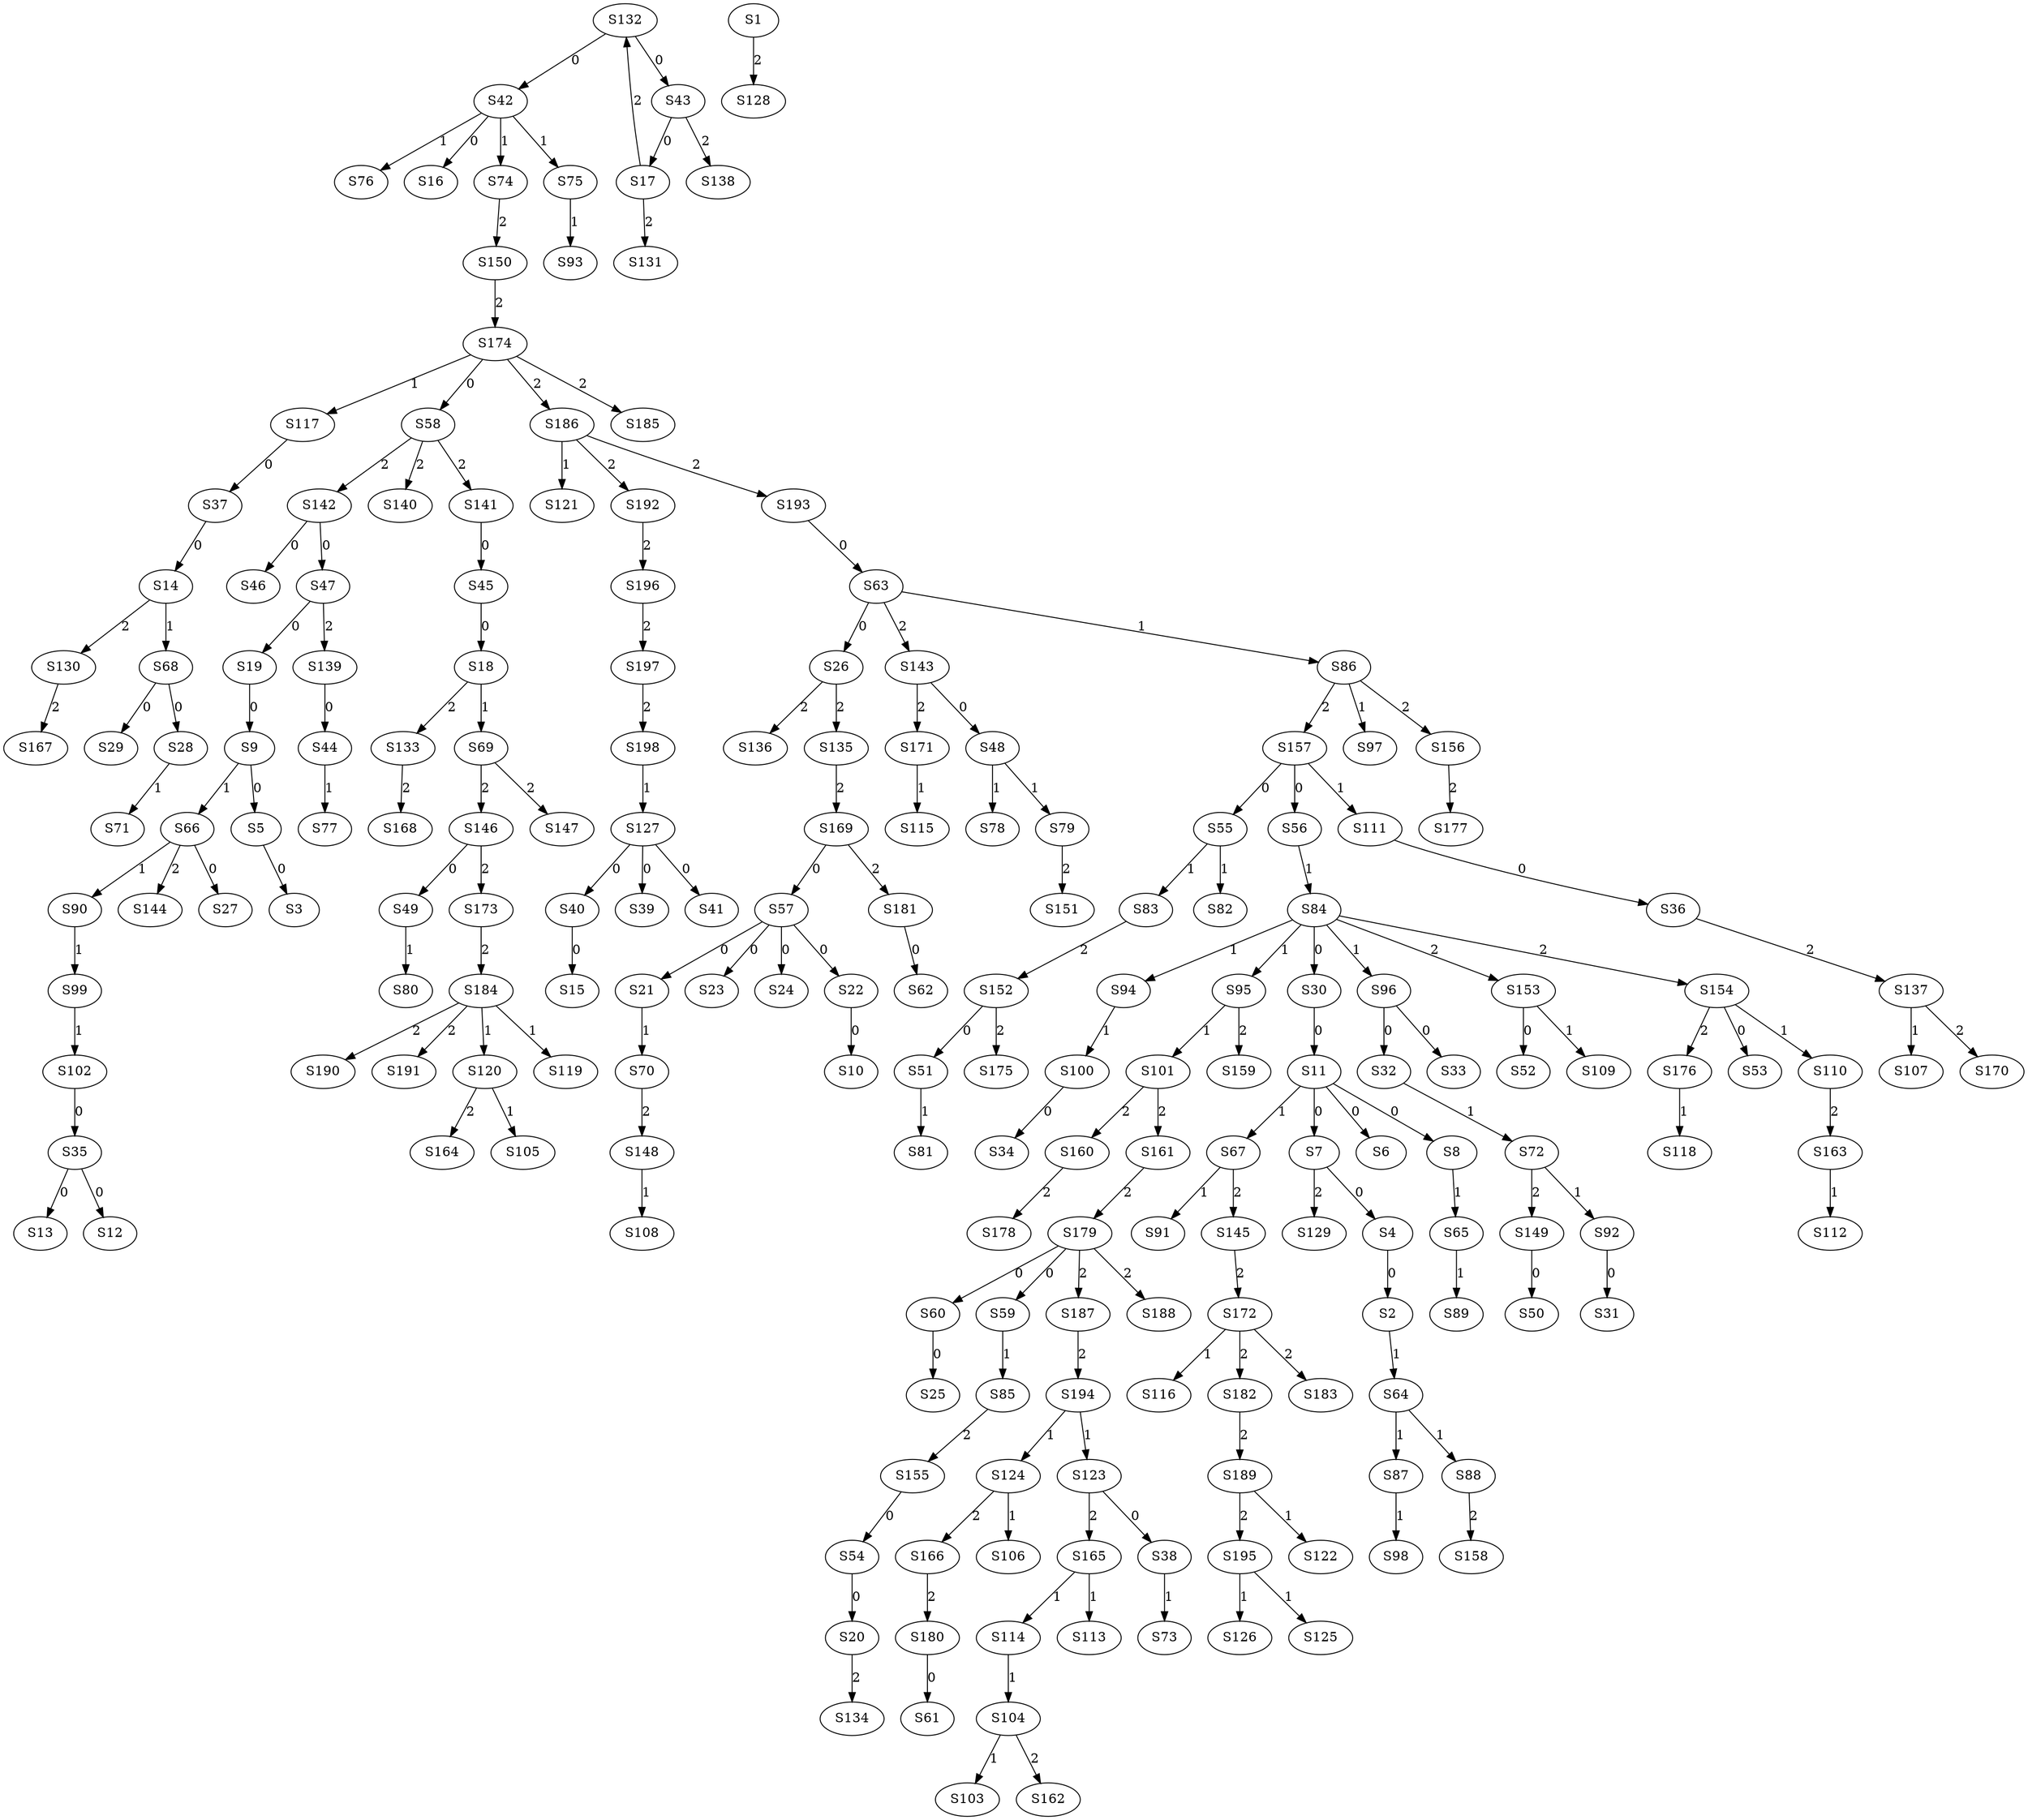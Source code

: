 strict digraph {
	S4 -> S2 [ label = 0 ];
	S5 -> S3 [ label = 0 ];
	S7 -> S4 [ label = 0 ];
	S9 -> S5 [ label = 0 ];
	S11 -> S6 [ label = 0 ];
	S11 -> S7 [ label = 0 ];
	S11 -> S8 [ label = 0 ];
	S19 -> S9 [ label = 0 ];
	S22 -> S10 [ label = 0 ];
	S30 -> S11 [ label = 0 ];
	S35 -> S12 [ label = 0 ];
	S35 -> S13 [ label = 0 ];
	S37 -> S14 [ label = 0 ];
	S40 -> S15 [ label = 0 ];
	S42 -> S16 [ label = 0 ];
	S43 -> S17 [ label = 0 ];
	S45 -> S18 [ label = 0 ];
	S47 -> S19 [ label = 0 ];
	S54 -> S20 [ label = 0 ];
	S57 -> S21 [ label = 0 ];
	S57 -> S22 [ label = 0 ];
	S57 -> S23 [ label = 0 ];
	S57 -> S24 [ label = 0 ];
	S60 -> S25 [ label = 0 ];
	S63 -> S26 [ label = 0 ];
	S66 -> S27 [ label = 0 ];
	S68 -> S28 [ label = 0 ];
	S68 -> S29 [ label = 0 ];
	S84 -> S30 [ label = 0 ];
	S92 -> S31 [ label = 0 ];
	S96 -> S32 [ label = 0 ];
	S96 -> S33 [ label = 0 ];
	S100 -> S34 [ label = 0 ];
	S102 -> S35 [ label = 0 ];
	S111 -> S36 [ label = 0 ];
	S117 -> S37 [ label = 0 ];
	S123 -> S38 [ label = 0 ];
	S127 -> S39 [ label = 0 ];
	S127 -> S40 [ label = 0 ];
	S127 -> S41 [ label = 0 ];
	S132 -> S42 [ label = 0 ];
	S132 -> S43 [ label = 0 ];
	S139 -> S44 [ label = 0 ];
	S141 -> S45 [ label = 0 ];
	S142 -> S46 [ label = 0 ];
	S142 -> S47 [ label = 0 ];
	S143 -> S48 [ label = 0 ];
	S146 -> S49 [ label = 0 ];
	S149 -> S50 [ label = 0 ];
	S152 -> S51 [ label = 0 ];
	S153 -> S52 [ label = 0 ];
	S154 -> S53 [ label = 0 ];
	S155 -> S54 [ label = 0 ];
	S157 -> S55 [ label = 0 ];
	S157 -> S56 [ label = 0 ];
	S169 -> S57 [ label = 0 ];
	S174 -> S58 [ label = 0 ];
	S179 -> S59 [ label = 0 ];
	S179 -> S60 [ label = 0 ];
	S180 -> S61 [ label = 0 ];
	S181 -> S62 [ label = 0 ];
	S193 -> S63 [ label = 0 ];
	S2 -> S64 [ label = 1 ];
	S8 -> S65 [ label = 1 ];
	S9 -> S66 [ label = 1 ];
	S11 -> S67 [ label = 1 ];
	S14 -> S68 [ label = 1 ];
	S18 -> S69 [ label = 1 ];
	S21 -> S70 [ label = 1 ];
	S28 -> S71 [ label = 1 ];
	S32 -> S72 [ label = 1 ];
	S38 -> S73 [ label = 1 ];
	S42 -> S74 [ label = 1 ];
	S42 -> S75 [ label = 1 ];
	S42 -> S76 [ label = 1 ];
	S44 -> S77 [ label = 1 ];
	S48 -> S78 [ label = 1 ];
	S48 -> S79 [ label = 1 ];
	S49 -> S80 [ label = 1 ];
	S51 -> S81 [ label = 1 ];
	S55 -> S82 [ label = 1 ];
	S55 -> S83 [ label = 1 ];
	S56 -> S84 [ label = 1 ];
	S59 -> S85 [ label = 1 ];
	S63 -> S86 [ label = 1 ];
	S64 -> S87 [ label = 1 ];
	S64 -> S88 [ label = 1 ];
	S65 -> S89 [ label = 1 ];
	S66 -> S90 [ label = 1 ];
	S67 -> S91 [ label = 1 ];
	S72 -> S92 [ label = 1 ];
	S75 -> S93 [ label = 1 ];
	S84 -> S94 [ label = 1 ];
	S84 -> S95 [ label = 1 ];
	S84 -> S96 [ label = 1 ];
	S86 -> S97 [ label = 1 ];
	S87 -> S98 [ label = 1 ];
	S90 -> S99 [ label = 1 ];
	S94 -> S100 [ label = 1 ];
	S95 -> S101 [ label = 1 ];
	S99 -> S102 [ label = 1 ];
	S104 -> S103 [ label = 1 ];
	S114 -> S104 [ label = 1 ];
	S120 -> S105 [ label = 1 ];
	S124 -> S106 [ label = 1 ];
	S137 -> S107 [ label = 1 ];
	S148 -> S108 [ label = 1 ];
	S153 -> S109 [ label = 1 ];
	S154 -> S110 [ label = 1 ];
	S157 -> S111 [ label = 1 ];
	S163 -> S112 [ label = 1 ];
	S165 -> S113 [ label = 1 ];
	S165 -> S114 [ label = 1 ];
	S171 -> S115 [ label = 1 ];
	S172 -> S116 [ label = 1 ];
	S174 -> S117 [ label = 1 ];
	S176 -> S118 [ label = 1 ];
	S184 -> S119 [ label = 1 ];
	S184 -> S120 [ label = 1 ];
	S186 -> S121 [ label = 1 ];
	S189 -> S122 [ label = 1 ];
	S194 -> S123 [ label = 1 ];
	S194 -> S124 [ label = 1 ];
	S195 -> S125 [ label = 1 ];
	S195 -> S126 [ label = 1 ];
	S198 -> S127 [ label = 1 ];
	S1 -> S128 [ label = 2 ];
	S7 -> S129 [ label = 2 ];
	S14 -> S130 [ label = 2 ];
	S17 -> S131 [ label = 2 ];
	S17 -> S132 [ label = 2 ];
	S18 -> S133 [ label = 2 ];
	S20 -> S134 [ label = 2 ];
	S26 -> S135 [ label = 2 ];
	S26 -> S136 [ label = 2 ];
	S36 -> S137 [ label = 2 ];
	S43 -> S138 [ label = 2 ];
	S47 -> S139 [ label = 2 ];
	S58 -> S140 [ label = 2 ];
	S58 -> S141 [ label = 2 ];
	S58 -> S142 [ label = 2 ];
	S63 -> S143 [ label = 2 ];
	S66 -> S144 [ label = 2 ];
	S67 -> S145 [ label = 2 ];
	S69 -> S146 [ label = 2 ];
	S69 -> S147 [ label = 2 ];
	S70 -> S148 [ label = 2 ];
	S72 -> S149 [ label = 2 ];
	S74 -> S150 [ label = 2 ];
	S79 -> S151 [ label = 2 ];
	S83 -> S152 [ label = 2 ];
	S84 -> S153 [ label = 2 ];
	S84 -> S154 [ label = 2 ];
	S85 -> S155 [ label = 2 ];
	S86 -> S156 [ label = 2 ];
	S86 -> S157 [ label = 2 ];
	S88 -> S158 [ label = 2 ];
	S95 -> S159 [ label = 2 ];
	S101 -> S160 [ label = 2 ];
	S101 -> S161 [ label = 2 ];
	S104 -> S162 [ label = 2 ];
	S110 -> S163 [ label = 2 ];
	S120 -> S164 [ label = 2 ];
	S123 -> S165 [ label = 2 ];
	S124 -> S166 [ label = 2 ];
	S130 -> S167 [ label = 2 ];
	S133 -> S168 [ label = 2 ];
	S135 -> S169 [ label = 2 ];
	S137 -> S170 [ label = 2 ];
	S143 -> S171 [ label = 2 ];
	S145 -> S172 [ label = 2 ];
	S146 -> S173 [ label = 2 ];
	S150 -> S174 [ label = 2 ];
	S152 -> S175 [ label = 2 ];
	S154 -> S176 [ label = 2 ];
	S156 -> S177 [ label = 2 ];
	S160 -> S178 [ label = 2 ];
	S161 -> S179 [ label = 2 ];
	S166 -> S180 [ label = 2 ];
	S169 -> S181 [ label = 2 ];
	S172 -> S182 [ label = 2 ];
	S172 -> S183 [ label = 2 ];
	S173 -> S184 [ label = 2 ];
	S174 -> S185 [ label = 2 ];
	S174 -> S186 [ label = 2 ];
	S179 -> S187 [ label = 2 ];
	S179 -> S188 [ label = 2 ];
	S182 -> S189 [ label = 2 ];
	S184 -> S190 [ label = 2 ];
	S184 -> S191 [ label = 2 ];
	S186 -> S192 [ label = 2 ];
	S186 -> S193 [ label = 2 ];
	S187 -> S194 [ label = 2 ];
	S189 -> S195 [ label = 2 ];
	S192 -> S196 [ label = 2 ];
	S196 -> S197 [ label = 2 ];
	S197 -> S198 [ label = 2 ];
}